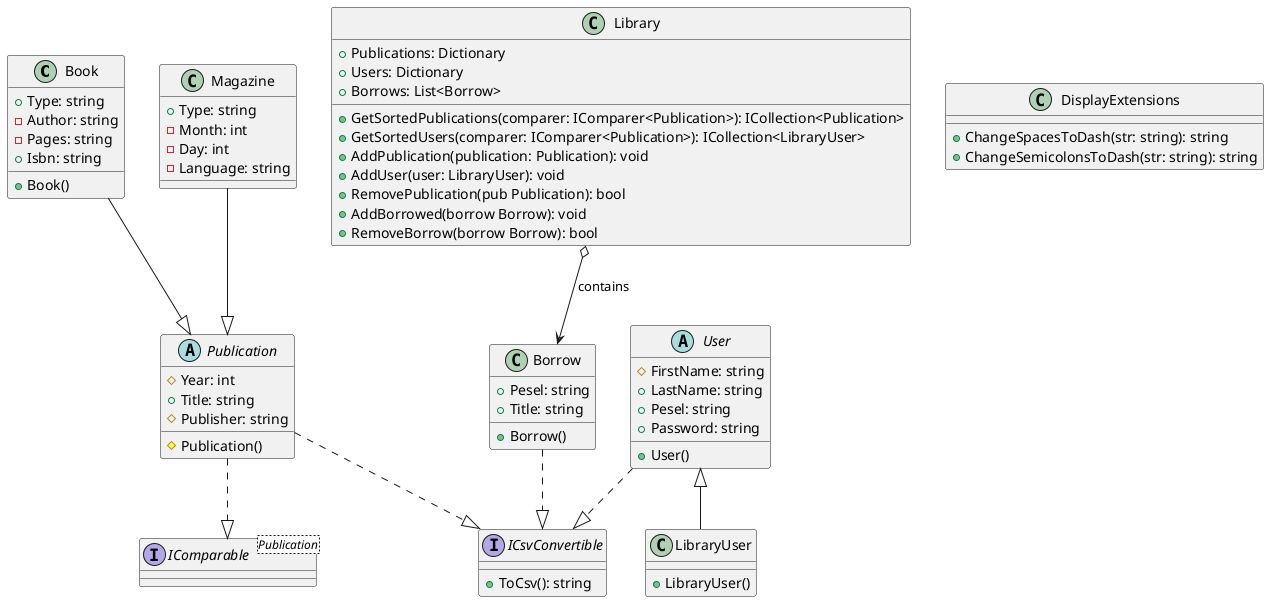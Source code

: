 @startuml

class Book {
    +Type: string
    -Author: string
    -Pages: string
    +Isbn: string
    
    +Book()
}

class Borrow {
    +Pesel: string
    +Title: string
    
    +Borrow()
}

interface ICsvConvertible {
    +ToCsv(): string
}

class DisplayExtensions {
    +ChangeSpacesToDash(str: string): string
    +ChangeSemicolonsToDash(str: string): string
}

class Library {
    +Publications: Dictionary
    +Users: Dictionary
    +Borrows: List<Borrow>
    
    +GetSortedPublications(comparer: IComparer<Publication>): ICollection<Publication> 
    +GetSortedUsers(comparer: IComparer<Publication>): ICollection<LibraryUser>
    +AddPublication(publication: Publication): void
    +AddUser(user: LibraryUser): void
    +RemovePublication(pub Publication): bool
    +AddBorrowed(borrow Borrow): void
    +RemoveBorrow(borrow Borrow): bool
}

class LibraryUser {
    +LibraryUser()
}

class Magazine {
    +Type: string
    -Month: int
    -Day: int
    -Language: string
}

abstract class Publication {
    #Year: int
    +Title: string
    #Publisher: string
    
    # Publication()
}

abstract class User {
    #FirstName: string
    +LastName: string
    +Pesel: string
    +Password: string
    
    +User()
}

interface IComparable<Publication>

Book --|> Publication
Magazine --|> Publication
Borrow ..|> ICsvConvertible
Publication ..|> ICsvConvertible
Publication ..|> IComparable
User <|-- LibraryUser
User ..|> ICsvConvertible
Library o--> Borrow : contains

@enduml